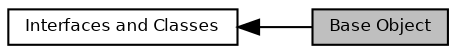 digraph "Base Object"
{
  bgcolor="transparent";
  edge [fontname="Helvetica",fontsize="8",labelfontname="Helvetica",labelfontsize="8"];
  node [fontname="Helvetica",fontsize="8",shape=record];
  rankdir=LR;
  Node0 [label="Base Object",height=0.2,width=0.4,color="black", fillcolor="grey75", style="filled", fontcolor="black"];
  Node1 [label="Interfaces and Classes",height=0.2,width=0.4,color="black",URL="$group___h_a_l___i_n_t_e_r_f_a_c_e_s___c_l_a_s_s_e_s.html",tooltip="HAL Interfaces and Classes. "];
  Node1->Node0 [shape=plaintext, dir="back", style="solid"];
}
